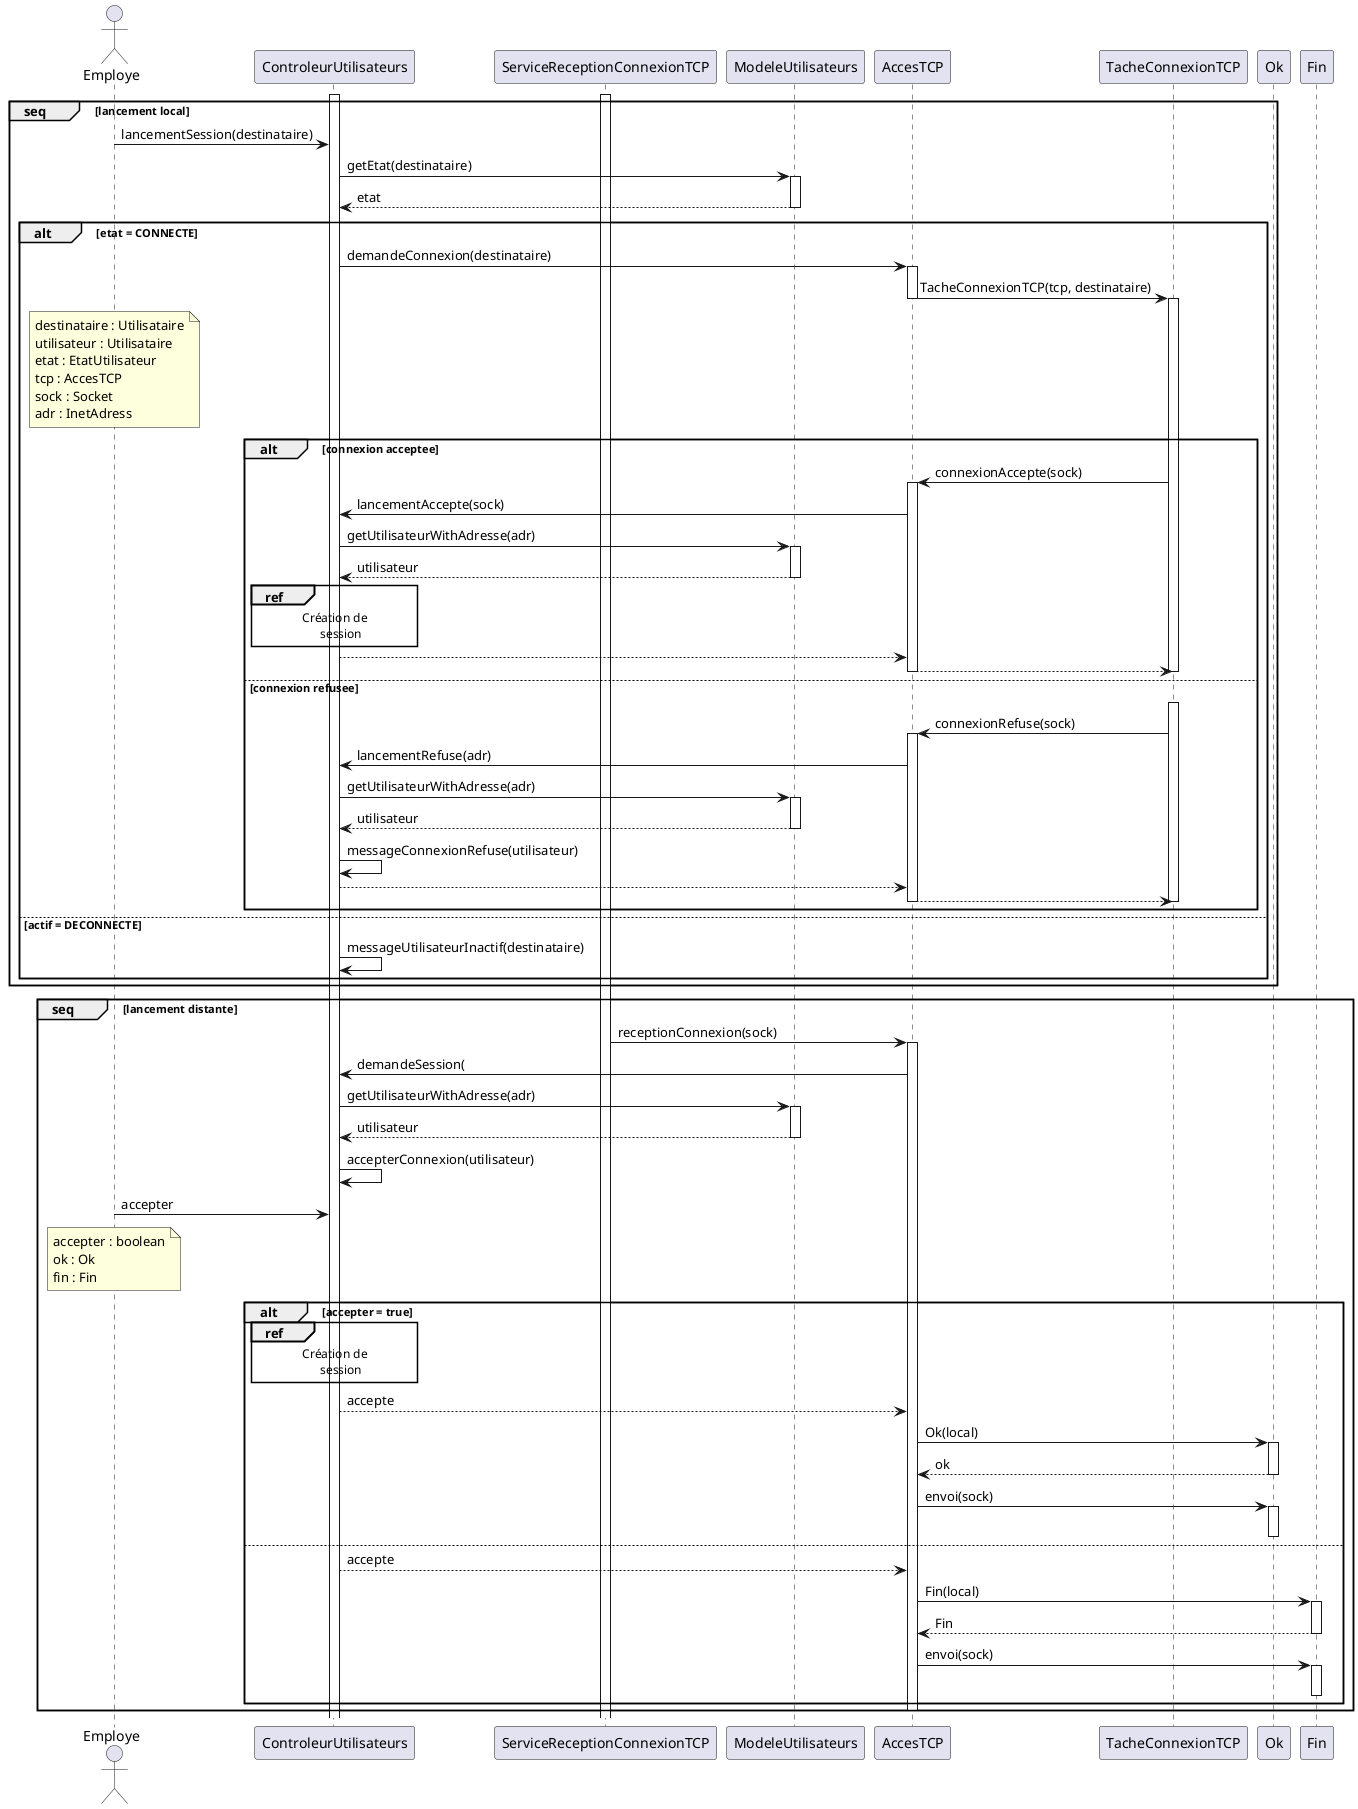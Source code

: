 @startuml lancement_session
actor Employe
activate ControleurUtilisateurs
activate ServiceReceptionConnexionTCP
group seq [lancement local]
    Employe -> ControleurUtilisateurs : lancementSession(destinataire)
    ControleurUtilisateurs -> ModeleUtilisateurs : getEtat(destinataire)
    activate ModeleUtilisateurs
    ModeleUtilisateurs --> ControleurUtilisateurs : etat
    deactivate ModeleUtilisateurs
    alt etat = CONNECTE
        ControleurUtilisateurs -> AccesTCP : demandeConnexion(destinataire)
        activate AccesTCP
        AccesTCP -> TacheConnexionTCP : TacheConnexionTCP(tcp, destinataire)
        note over Employe
        destinataire : Utilisataire
        utilisateur : Utilisataire
        etat : EtatUtilisateur
        tcp : AccesTCP
        sock : Socket
        adr : InetAdress
        end note
        deactivate AccesTCP
        activate TacheConnexionTCP
        alt connexion acceptee
            TacheConnexionTCP -> AccesTCP : connexionAccepte(sock)
            activate AccesTCP
            AccesTCP -> ControleurUtilisateurs : lancementAccepte(sock)
            ControleurUtilisateurs -> ModeleUtilisateurs : getUtilisateurWithAdresse(adr)
            activate ModeleUtilisateurs
            ModeleUtilisateurs --> ControleurUtilisateurs : utilisateur
            deactivate ModeleUtilisateurs
            ref over ControleurUtilisateurs
                Création de
                    session
            end ref
            ControleurUtilisateurs --> AccesTCP
            AccesTCP --> TacheConnexionTCP
            deactivate AccesTCP
            deactivate TacheConnexionTCP
        else connexion refusee
            TacheConnexionTCP -[hidden]-> ControleurUtilisateurs
            activate TacheConnexionTCP
            TacheConnexionTCP -> AccesTCP : connexionRefuse(sock)
            activate AccesTCP
            AccesTCP -> ControleurUtilisateurs : lancementRefuse(adr)
            ControleurUtilisateurs -> ModeleUtilisateurs : getUtilisateurWithAdresse(adr)
            activate ModeleUtilisateurs
            ModeleUtilisateurs --> ControleurUtilisateurs : utilisateur
            deactivate ModeleUtilisateurs
            ControleurUtilisateurs -> ControleurUtilisateurs : messageConnexionRefuse(utilisateur)
            ControleurUtilisateurs --> AccesTCP
            AccesTCP --> TacheConnexionTCP
            deactivate AccesTCP
            deactivate TacheConnexionTCP
        end
    else actif = DECONNECTE
        ControleurUtilisateurs -> ControleurUtilisateurs : messageUtilisateurInactif(destinataire)
    end
end
group seq [lancement distante]
    ServiceReceptionConnexionTCP -> AccesTCP : receptionConnexion(sock)
    activate AccesTCP
    AccesTCP -> ControleurUtilisateurs : demandeSession(
    ControleurUtilisateurs -> ModeleUtilisateurs : getUtilisateurWithAdresse(adr)
    activate ModeleUtilisateurs
    ModeleUtilisateurs --> ControleurUtilisateurs : utilisateur
    deactivate ModeleUtilisateurs
    ControleurUtilisateurs -> ControleurUtilisateurs : accepterConnexion(utilisateur)
    Employe -> ControleurUtilisateurs : accepter
    note over Employe
    accepter : boolean
    ok : Ok
    fin : Fin
    end note
    alt accepter = true
        ref over ControleurUtilisateurs
            Création de
                session
        end ref
        ControleurUtilisateurs --> AccesTCP : accepte
        AccesTCP -> Ok : Ok(local)
        activate Ok
        Ok --> AccesTCP : ok
        deactivate Ok
        AccesTCP -> Ok : envoi(sock)
        activate Ok
        deactivate Ok
    else
        ControleurUtilisateurs --> AccesTCP : accepte
        AccesTCP -> Fin : Fin(local)
        activate Fin
        Fin --> AccesTCP : Fin
        deactivate Fin
        AccesTCP -> Fin : envoi(sock)
        activate Fin
        deactivate Fin
    end
    deactivate AccesTCP
end
@enduml
